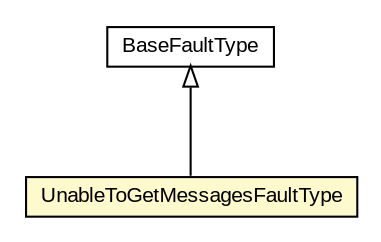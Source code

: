 #!/usr/local/bin/dot
#
# Class diagram 
# Generated by UMLGraph version R5_6-24-gf6e263 (http://www.umlgraph.org/)
#

digraph G {
	edge [fontname="arial",fontsize=10,labelfontname="arial",labelfontsize=10];
	node [fontname="arial",fontsize=10,shape=plaintext];
	nodesep=0.25;
	ranksep=0.5;
	// org.oasis_open.docs.wsn.b_2.UnableToGetMessagesFaultType
	c1184065 [label=<<table title="org.oasis_open.docs.wsn.b_2.UnableToGetMessagesFaultType" border="0" cellborder="1" cellspacing="0" cellpadding="2" port="p" bgcolor="lemonChiffon" href="./UnableToGetMessagesFaultType.html">
		<tr><td><table border="0" cellspacing="0" cellpadding="1">
<tr><td align="center" balign="center"> UnableToGetMessagesFaultType </td></tr>
		</table></td></tr>
		</table>>, URL="./UnableToGetMessagesFaultType.html", fontname="arial", fontcolor="black", fontsize=10.0];
	// org.oasis_open.docs.wsrf.bf_2.BaseFaultType
	c1184122 [label=<<table title="org.oasis_open.docs.wsrf.bf_2.BaseFaultType" border="0" cellborder="1" cellspacing="0" cellpadding="2" port="p" href="../../wsrf/bf_2/BaseFaultType.html">
		<tr><td><table border="0" cellspacing="0" cellpadding="1">
<tr><td align="center" balign="center"> BaseFaultType </td></tr>
		</table></td></tr>
		</table>>, URL="../../wsrf/bf_2/BaseFaultType.html", fontname="arial", fontcolor="black", fontsize=10.0];
	//org.oasis_open.docs.wsn.b_2.UnableToGetMessagesFaultType extends org.oasis_open.docs.wsrf.bf_2.BaseFaultType
	c1184122:p -> c1184065:p [dir=back,arrowtail=empty];
}

